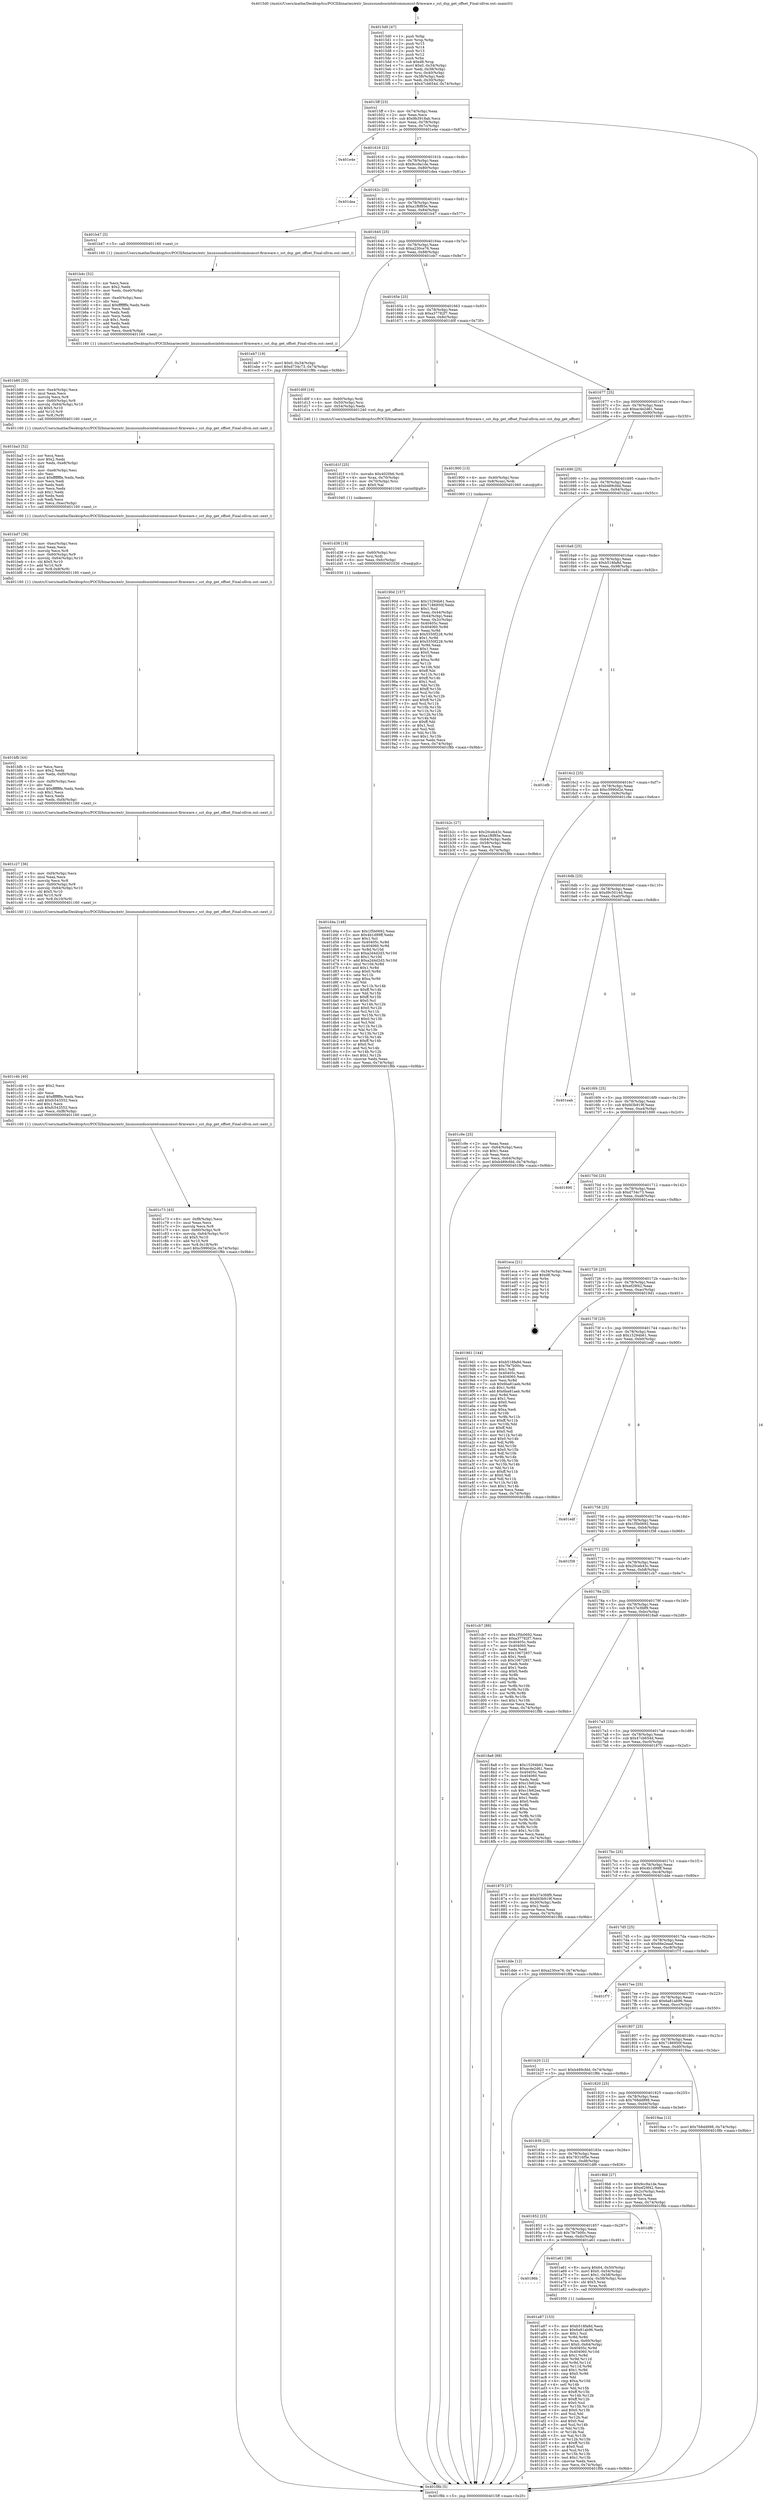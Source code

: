 digraph "0x4015d0" {
  label = "0x4015d0 (/mnt/c/Users/mathe/Desktop/tcc/POCII/binaries/extr_linuxsoundsocintelcommonsst-firmware.c_sst_dsp_get_offset_Final-ollvm.out::main(0))"
  labelloc = "t"
  node[shape=record]

  Entry [label="",width=0.3,height=0.3,shape=circle,fillcolor=black,style=filled]
  "0x4015ff" [label="{
     0x4015ff [23]\l
     | [instrs]\l
     &nbsp;&nbsp;0x4015ff \<+3\>: mov -0x74(%rbp),%eax\l
     &nbsp;&nbsp;0x401602 \<+2\>: mov %eax,%ecx\l
     &nbsp;&nbsp;0x401604 \<+6\>: sub $0x9b3918ab,%ecx\l
     &nbsp;&nbsp;0x40160a \<+3\>: mov %eax,-0x78(%rbp)\l
     &nbsp;&nbsp;0x40160d \<+3\>: mov %ecx,-0x7c(%rbp)\l
     &nbsp;&nbsp;0x401610 \<+6\>: je 0000000000401e4e \<main+0x87e\>\l
  }"]
  "0x401e4e" [label="{
     0x401e4e\l
  }", style=dashed]
  "0x401616" [label="{
     0x401616 [22]\l
     | [instrs]\l
     &nbsp;&nbsp;0x401616 \<+5\>: jmp 000000000040161b \<main+0x4b\>\l
     &nbsp;&nbsp;0x40161b \<+3\>: mov -0x78(%rbp),%eax\l
     &nbsp;&nbsp;0x40161e \<+5\>: sub $0x9cc9a1de,%eax\l
     &nbsp;&nbsp;0x401623 \<+3\>: mov %eax,-0x80(%rbp)\l
     &nbsp;&nbsp;0x401626 \<+6\>: je 0000000000401dea \<main+0x81a\>\l
  }"]
  Exit [label="",width=0.3,height=0.3,shape=circle,fillcolor=black,style=filled,peripheries=2]
  "0x401dea" [label="{
     0x401dea\l
  }", style=dashed]
  "0x40162c" [label="{
     0x40162c [25]\l
     | [instrs]\l
     &nbsp;&nbsp;0x40162c \<+5\>: jmp 0000000000401631 \<main+0x61\>\l
     &nbsp;&nbsp;0x401631 \<+3\>: mov -0x78(%rbp),%eax\l
     &nbsp;&nbsp;0x401634 \<+5\>: sub $0xa1f6f85e,%eax\l
     &nbsp;&nbsp;0x401639 \<+6\>: mov %eax,-0x84(%rbp)\l
     &nbsp;&nbsp;0x40163f \<+6\>: je 0000000000401b47 \<main+0x577\>\l
  }"]
  "0x401d4a" [label="{
     0x401d4a [148]\l
     | [instrs]\l
     &nbsp;&nbsp;0x401d4a \<+5\>: mov $0x1f5b0692,%eax\l
     &nbsp;&nbsp;0x401d4f \<+5\>: mov $0x4b1d99ff,%edx\l
     &nbsp;&nbsp;0x401d54 \<+2\>: mov $0x1,%cl\l
     &nbsp;&nbsp;0x401d56 \<+8\>: mov 0x40405c,%r8d\l
     &nbsp;&nbsp;0x401d5e \<+8\>: mov 0x404060,%r9d\l
     &nbsp;&nbsp;0x401d66 \<+3\>: mov %r8d,%r10d\l
     &nbsp;&nbsp;0x401d69 \<+7\>: sub $0xa2d4d2d3,%r10d\l
     &nbsp;&nbsp;0x401d70 \<+4\>: sub $0x1,%r10d\l
     &nbsp;&nbsp;0x401d74 \<+7\>: add $0xa2d4d2d3,%r10d\l
     &nbsp;&nbsp;0x401d7b \<+4\>: imul %r10d,%r8d\l
     &nbsp;&nbsp;0x401d7f \<+4\>: and $0x1,%r8d\l
     &nbsp;&nbsp;0x401d83 \<+4\>: cmp $0x0,%r8d\l
     &nbsp;&nbsp;0x401d87 \<+4\>: sete %r11b\l
     &nbsp;&nbsp;0x401d8b \<+4\>: cmp $0xa,%r9d\l
     &nbsp;&nbsp;0x401d8f \<+3\>: setl %bl\l
     &nbsp;&nbsp;0x401d92 \<+3\>: mov %r11b,%r14b\l
     &nbsp;&nbsp;0x401d95 \<+4\>: xor $0xff,%r14b\l
     &nbsp;&nbsp;0x401d99 \<+3\>: mov %bl,%r15b\l
     &nbsp;&nbsp;0x401d9c \<+4\>: xor $0xff,%r15b\l
     &nbsp;&nbsp;0x401da0 \<+3\>: xor $0x0,%cl\l
     &nbsp;&nbsp;0x401da3 \<+3\>: mov %r14b,%r12b\l
     &nbsp;&nbsp;0x401da6 \<+4\>: and $0x0,%r12b\l
     &nbsp;&nbsp;0x401daa \<+3\>: and %cl,%r11b\l
     &nbsp;&nbsp;0x401dad \<+3\>: mov %r15b,%r13b\l
     &nbsp;&nbsp;0x401db0 \<+4\>: and $0x0,%r13b\l
     &nbsp;&nbsp;0x401db4 \<+2\>: and %cl,%bl\l
     &nbsp;&nbsp;0x401db6 \<+3\>: or %r11b,%r12b\l
     &nbsp;&nbsp;0x401db9 \<+3\>: or %bl,%r13b\l
     &nbsp;&nbsp;0x401dbc \<+3\>: xor %r13b,%r12b\l
     &nbsp;&nbsp;0x401dbf \<+3\>: or %r15b,%r14b\l
     &nbsp;&nbsp;0x401dc2 \<+4\>: xor $0xff,%r14b\l
     &nbsp;&nbsp;0x401dc6 \<+3\>: or $0x0,%cl\l
     &nbsp;&nbsp;0x401dc9 \<+3\>: and %cl,%r14b\l
     &nbsp;&nbsp;0x401dcc \<+3\>: or %r14b,%r12b\l
     &nbsp;&nbsp;0x401dcf \<+4\>: test $0x1,%r12b\l
     &nbsp;&nbsp;0x401dd3 \<+3\>: cmovne %edx,%eax\l
     &nbsp;&nbsp;0x401dd6 \<+3\>: mov %eax,-0x74(%rbp)\l
     &nbsp;&nbsp;0x401dd9 \<+5\>: jmp 0000000000401f8b \<main+0x9bb\>\l
  }"]
  "0x401b47" [label="{
     0x401b47 [5]\l
     | [instrs]\l
     &nbsp;&nbsp;0x401b47 \<+5\>: call 0000000000401160 \<next_i\>\l
     | [calls]\l
     &nbsp;&nbsp;0x401160 \{1\} (/mnt/c/Users/mathe/Desktop/tcc/POCII/binaries/extr_linuxsoundsocintelcommonsst-firmware.c_sst_dsp_get_offset_Final-ollvm.out::next_i)\l
  }"]
  "0x401645" [label="{
     0x401645 [25]\l
     | [instrs]\l
     &nbsp;&nbsp;0x401645 \<+5\>: jmp 000000000040164a \<main+0x7a\>\l
     &nbsp;&nbsp;0x40164a \<+3\>: mov -0x78(%rbp),%eax\l
     &nbsp;&nbsp;0x40164d \<+5\>: sub $0xa230ce76,%eax\l
     &nbsp;&nbsp;0x401652 \<+6\>: mov %eax,-0x88(%rbp)\l
     &nbsp;&nbsp;0x401658 \<+6\>: je 0000000000401eb7 \<main+0x8e7\>\l
  }"]
  "0x401d38" [label="{
     0x401d38 [18]\l
     | [instrs]\l
     &nbsp;&nbsp;0x401d38 \<+4\>: mov -0x60(%rbp),%rsi\l
     &nbsp;&nbsp;0x401d3c \<+3\>: mov %rsi,%rdi\l
     &nbsp;&nbsp;0x401d3f \<+6\>: mov %eax,-0xfc(%rbp)\l
     &nbsp;&nbsp;0x401d45 \<+5\>: call 0000000000401030 \<free@plt\>\l
     | [calls]\l
     &nbsp;&nbsp;0x401030 \{1\} (unknown)\l
  }"]
  "0x401eb7" [label="{
     0x401eb7 [19]\l
     | [instrs]\l
     &nbsp;&nbsp;0x401eb7 \<+7\>: movl $0x0,-0x34(%rbp)\l
     &nbsp;&nbsp;0x401ebe \<+7\>: movl $0xd734c73,-0x74(%rbp)\l
     &nbsp;&nbsp;0x401ec5 \<+5\>: jmp 0000000000401f8b \<main+0x9bb\>\l
  }"]
  "0x40165e" [label="{
     0x40165e [25]\l
     | [instrs]\l
     &nbsp;&nbsp;0x40165e \<+5\>: jmp 0000000000401663 \<main+0x93\>\l
     &nbsp;&nbsp;0x401663 \<+3\>: mov -0x78(%rbp),%eax\l
     &nbsp;&nbsp;0x401666 \<+5\>: sub $0xa37782f7,%eax\l
     &nbsp;&nbsp;0x40166b \<+6\>: mov %eax,-0x8c(%rbp)\l
     &nbsp;&nbsp;0x401671 \<+6\>: je 0000000000401d0f \<main+0x73f\>\l
  }"]
  "0x401d1f" [label="{
     0x401d1f [25]\l
     | [instrs]\l
     &nbsp;&nbsp;0x401d1f \<+10\>: movabs $0x4020b6,%rdi\l
     &nbsp;&nbsp;0x401d29 \<+4\>: mov %rax,-0x70(%rbp)\l
     &nbsp;&nbsp;0x401d2d \<+4\>: mov -0x70(%rbp),%rsi\l
     &nbsp;&nbsp;0x401d31 \<+2\>: mov $0x0,%al\l
     &nbsp;&nbsp;0x401d33 \<+5\>: call 0000000000401040 \<printf@plt\>\l
     | [calls]\l
     &nbsp;&nbsp;0x401040 \{1\} (unknown)\l
  }"]
  "0x401d0f" [label="{
     0x401d0f [16]\l
     | [instrs]\l
     &nbsp;&nbsp;0x401d0f \<+4\>: mov -0x60(%rbp),%rdi\l
     &nbsp;&nbsp;0x401d13 \<+4\>: mov -0x50(%rbp),%rsi\l
     &nbsp;&nbsp;0x401d17 \<+3\>: mov -0x54(%rbp),%edx\l
     &nbsp;&nbsp;0x401d1a \<+5\>: call 0000000000401240 \<sst_dsp_get_offset\>\l
     | [calls]\l
     &nbsp;&nbsp;0x401240 \{1\} (/mnt/c/Users/mathe/Desktop/tcc/POCII/binaries/extr_linuxsoundsocintelcommonsst-firmware.c_sst_dsp_get_offset_Final-ollvm.out::sst_dsp_get_offset)\l
  }"]
  "0x401677" [label="{
     0x401677 [25]\l
     | [instrs]\l
     &nbsp;&nbsp;0x401677 \<+5\>: jmp 000000000040167c \<main+0xac\>\l
     &nbsp;&nbsp;0x40167c \<+3\>: mov -0x78(%rbp),%eax\l
     &nbsp;&nbsp;0x40167f \<+5\>: sub $0xac4e2d61,%eax\l
     &nbsp;&nbsp;0x401684 \<+6\>: mov %eax,-0x90(%rbp)\l
     &nbsp;&nbsp;0x40168a \<+6\>: je 0000000000401900 \<main+0x330\>\l
  }"]
  "0x401c73" [label="{
     0x401c73 [43]\l
     | [instrs]\l
     &nbsp;&nbsp;0x401c73 \<+6\>: mov -0xf8(%rbp),%ecx\l
     &nbsp;&nbsp;0x401c79 \<+3\>: imul %eax,%ecx\l
     &nbsp;&nbsp;0x401c7c \<+3\>: movslq %ecx,%r8\l
     &nbsp;&nbsp;0x401c7f \<+4\>: mov -0x60(%rbp),%r9\l
     &nbsp;&nbsp;0x401c83 \<+4\>: movslq -0x64(%rbp),%r10\l
     &nbsp;&nbsp;0x401c87 \<+4\>: shl $0x5,%r10\l
     &nbsp;&nbsp;0x401c8b \<+3\>: add %r10,%r9\l
     &nbsp;&nbsp;0x401c8e \<+4\>: mov %r8,0x18(%r9)\l
     &nbsp;&nbsp;0x401c92 \<+7\>: movl $0xc5990d2e,-0x74(%rbp)\l
     &nbsp;&nbsp;0x401c99 \<+5\>: jmp 0000000000401f8b \<main+0x9bb\>\l
  }"]
  "0x401900" [label="{
     0x401900 [13]\l
     | [instrs]\l
     &nbsp;&nbsp;0x401900 \<+4\>: mov -0x40(%rbp),%rax\l
     &nbsp;&nbsp;0x401904 \<+4\>: mov 0x8(%rax),%rdi\l
     &nbsp;&nbsp;0x401908 \<+5\>: call 0000000000401060 \<atoi@plt\>\l
     | [calls]\l
     &nbsp;&nbsp;0x401060 \{1\} (unknown)\l
  }"]
  "0x401690" [label="{
     0x401690 [25]\l
     | [instrs]\l
     &nbsp;&nbsp;0x401690 \<+5\>: jmp 0000000000401695 \<main+0xc5\>\l
     &nbsp;&nbsp;0x401695 \<+3\>: mov -0x78(%rbp),%eax\l
     &nbsp;&nbsp;0x401698 \<+5\>: sub $0xb489cfdd,%eax\l
     &nbsp;&nbsp;0x40169d \<+6\>: mov %eax,-0x94(%rbp)\l
     &nbsp;&nbsp;0x4016a3 \<+6\>: je 0000000000401b2c \<main+0x55c\>\l
  }"]
  "0x401c4b" [label="{
     0x401c4b [40]\l
     | [instrs]\l
     &nbsp;&nbsp;0x401c4b \<+5\>: mov $0x2,%ecx\l
     &nbsp;&nbsp;0x401c50 \<+1\>: cltd\l
     &nbsp;&nbsp;0x401c51 \<+2\>: idiv %ecx\l
     &nbsp;&nbsp;0x401c53 \<+6\>: imul $0xfffffffe,%edx,%ecx\l
     &nbsp;&nbsp;0x401c59 \<+6\>: add $0xfc543552,%ecx\l
     &nbsp;&nbsp;0x401c5f \<+3\>: add $0x1,%ecx\l
     &nbsp;&nbsp;0x401c62 \<+6\>: sub $0xfc543552,%ecx\l
     &nbsp;&nbsp;0x401c68 \<+6\>: mov %ecx,-0xf8(%rbp)\l
     &nbsp;&nbsp;0x401c6e \<+5\>: call 0000000000401160 \<next_i\>\l
     | [calls]\l
     &nbsp;&nbsp;0x401160 \{1\} (/mnt/c/Users/mathe/Desktop/tcc/POCII/binaries/extr_linuxsoundsocintelcommonsst-firmware.c_sst_dsp_get_offset_Final-ollvm.out::next_i)\l
  }"]
  "0x401b2c" [label="{
     0x401b2c [27]\l
     | [instrs]\l
     &nbsp;&nbsp;0x401b2c \<+5\>: mov $0x20ceb43c,%eax\l
     &nbsp;&nbsp;0x401b31 \<+5\>: mov $0xa1f6f85e,%ecx\l
     &nbsp;&nbsp;0x401b36 \<+3\>: mov -0x64(%rbp),%edx\l
     &nbsp;&nbsp;0x401b39 \<+3\>: cmp -0x58(%rbp),%edx\l
     &nbsp;&nbsp;0x401b3c \<+3\>: cmovl %ecx,%eax\l
     &nbsp;&nbsp;0x401b3f \<+3\>: mov %eax,-0x74(%rbp)\l
     &nbsp;&nbsp;0x401b42 \<+5\>: jmp 0000000000401f8b \<main+0x9bb\>\l
  }"]
  "0x4016a9" [label="{
     0x4016a9 [25]\l
     | [instrs]\l
     &nbsp;&nbsp;0x4016a9 \<+5\>: jmp 00000000004016ae \<main+0xde\>\l
     &nbsp;&nbsp;0x4016ae \<+3\>: mov -0x78(%rbp),%eax\l
     &nbsp;&nbsp;0x4016b1 \<+5\>: sub $0xb518fa8d,%eax\l
     &nbsp;&nbsp;0x4016b6 \<+6\>: mov %eax,-0x98(%rbp)\l
     &nbsp;&nbsp;0x4016bc \<+6\>: je 0000000000401efb \<main+0x92b\>\l
  }"]
  "0x401c27" [label="{
     0x401c27 [36]\l
     | [instrs]\l
     &nbsp;&nbsp;0x401c27 \<+6\>: mov -0xf4(%rbp),%ecx\l
     &nbsp;&nbsp;0x401c2d \<+3\>: imul %eax,%ecx\l
     &nbsp;&nbsp;0x401c30 \<+3\>: movslq %ecx,%r8\l
     &nbsp;&nbsp;0x401c33 \<+4\>: mov -0x60(%rbp),%r9\l
     &nbsp;&nbsp;0x401c37 \<+4\>: movslq -0x64(%rbp),%r10\l
     &nbsp;&nbsp;0x401c3b \<+4\>: shl $0x5,%r10\l
     &nbsp;&nbsp;0x401c3f \<+3\>: add %r10,%r9\l
     &nbsp;&nbsp;0x401c42 \<+4\>: mov %r8,0x10(%r9)\l
     &nbsp;&nbsp;0x401c46 \<+5\>: call 0000000000401160 \<next_i\>\l
     | [calls]\l
     &nbsp;&nbsp;0x401160 \{1\} (/mnt/c/Users/mathe/Desktop/tcc/POCII/binaries/extr_linuxsoundsocintelcommonsst-firmware.c_sst_dsp_get_offset_Final-ollvm.out::next_i)\l
  }"]
  "0x401efb" [label="{
     0x401efb\l
  }", style=dashed]
  "0x4016c2" [label="{
     0x4016c2 [25]\l
     | [instrs]\l
     &nbsp;&nbsp;0x4016c2 \<+5\>: jmp 00000000004016c7 \<main+0xf7\>\l
     &nbsp;&nbsp;0x4016c7 \<+3\>: mov -0x78(%rbp),%eax\l
     &nbsp;&nbsp;0x4016ca \<+5\>: sub $0xc5990d2e,%eax\l
     &nbsp;&nbsp;0x4016cf \<+6\>: mov %eax,-0x9c(%rbp)\l
     &nbsp;&nbsp;0x4016d5 \<+6\>: je 0000000000401c9e \<main+0x6ce\>\l
  }"]
  "0x401bfb" [label="{
     0x401bfb [44]\l
     | [instrs]\l
     &nbsp;&nbsp;0x401bfb \<+2\>: xor %ecx,%ecx\l
     &nbsp;&nbsp;0x401bfd \<+5\>: mov $0x2,%edx\l
     &nbsp;&nbsp;0x401c02 \<+6\>: mov %edx,-0xf0(%rbp)\l
     &nbsp;&nbsp;0x401c08 \<+1\>: cltd\l
     &nbsp;&nbsp;0x401c09 \<+6\>: mov -0xf0(%rbp),%esi\l
     &nbsp;&nbsp;0x401c0f \<+2\>: idiv %esi\l
     &nbsp;&nbsp;0x401c11 \<+6\>: imul $0xfffffffe,%edx,%edx\l
     &nbsp;&nbsp;0x401c17 \<+3\>: sub $0x1,%ecx\l
     &nbsp;&nbsp;0x401c1a \<+2\>: sub %ecx,%edx\l
     &nbsp;&nbsp;0x401c1c \<+6\>: mov %edx,-0xf4(%rbp)\l
     &nbsp;&nbsp;0x401c22 \<+5\>: call 0000000000401160 \<next_i\>\l
     | [calls]\l
     &nbsp;&nbsp;0x401160 \{1\} (/mnt/c/Users/mathe/Desktop/tcc/POCII/binaries/extr_linuxsoundsocintelcommonsst-firmware.c_sst_dsp_get_offset_Final-ollvm.out::next_i)\l
  }"]
  "0x401c9e" [label="{
     0x401c9e [25]\l
     | [instrs]\l
     &nbsp;&nbsp;0x401c9e \<+2\>: xor %eax,%eax\l
     &nbsp;&nbsp;0x401ca0 \<+3\>: mov -0x64(%rbp),%ecx\l
     &nbsp;&nbsp;0x401ca3 \<+3\>: sub $0x1,%eax\l
     &nbsp;&nbsp;0x401ca6 \<+2\>: sub %eax,%ecx\l
     &nbsp;&nbsp;0x401ca8 \<+3\>: mov %ecx,-0x64(%rbp)\l
     &nbsp;&nbsp;0x401cab \<+7\>: movl $0xb489cfdd,-0x74(%rbp)\l
     &nbsp;&nbsp;0x401cb2 \<+5\>: jmp 0000000000401f8b \<main+0x9bb\>\l
  }"]
  "0x4016db" [label="{
     0x4016db [25]\l
     | [instrs]\l
     &nbsp;&nbsp;0x4016db \<+5\>: jmp 00000000004016e0 \<main+0x110\>\l
     &nbsp;&nbsp;0x4016e0 \<+3\>: mov -0x78(%rbp),%eax\l
     &nbsp;&nbsp;0x4016e3 \<+5\>: sub $0xd9c5014d,%eax\l
     &nbsp;&nbsp;0x4016e8 \<+6\>: mov %eax,-0xa0(%rbp)\l
     &nbsp;&nbsp;0x4016ee \<+6\>: je 0000000000401eab \<main+0x8db\>\l
  }"]
  "0x401bd7" [label="{
     0x401bd7 [36]\l
     | [instrs]\l
     &nbsp;&nbsp;0x401bd7 \<+6\>: mov -0xec(%rbp),%ecx\l
     &nbsp;&nbsp;0x401bdd \<+3\>: imul %eax,%ecx\l
     &nbsp;&nbsp;0x401be0 \<+3\>: movslq %ecx,%r8\l
     &nbsp;&nbsp;0x401be3 \<+4\>: mov -0x60(%rbp),%r9\l
     &nbsp;&nbsp;0x401be7 \<+4\>: movslq -0x64(%rbp),%r10\l
     &nbsp;&nbsp;0x401beb \<+4\>: shl $0x5,%r10\l
     &nbsp;&nbsp;0x401bef \<+3\>: add %r10,%r9\l
     &nbsp;&nbsp;0x401bf2 \<+4\>: mov %r8,0x8(%r9)\l
     &nbsp;&nbsp;0x401bf6 \<+5\>: call 0000000000401160 \<next_i\>\l
     | [calls]\l
     &nbsp;&nbsp;0x401160 \{1\} (/mnt/c/Users/mathe/Desktop/tcc/POCII/binaries/extr_linuxsoundsocintelcommonsst-firmware.c_sst_dsp_get_offset_Final-ollvm.out::next_i)\l
  }"]
  "0x401eab" [label="{
     0x401eab\l
  }", style=dashed]
  "0x4016f4" [label="{
     0x4016f4 [25]\l
     | [instrs]\l
     &nbsp;&nbsp;0x4016f4 \<+5\>: jmp 00000000004016f9 \<main+0x129\>\l
     &nbsp;&nbsp;0x4016f9 \<+3\>: mov -0x78(%rbp),%eax\l
     &nbsp;&nbsp;0x4016fc \<+5\>: sub $0xfd3b919f,%eax\l
     &nbsp;&nbsp;0x401701 \<+6\>: mov %eax,-0xa4(%rbp)\l
     &nbsp;&nbsp;0x401707 \<+6\>: je 0000000000401890 \<main+0x2c0\>\l
  }"]
  "0x401ba3" [label="{
     0x401ba3 [52]\l
     | [instrs]\l
     &nbsp;&nbsp;0x401ba3 \<+2\>: xor %ecx,%ecx\l
     &nbsp;&nbsp;0x401ba5 \<+5\>: mov $0x2,%edx\l
     &nbsp;&nbsp;0x401baa \<+6\>: mov %edx,-0xe8(%rbp)\l
     &nbsp;&nbsp;0x401bb0 \<+1\>: cltd\l
     &nbsp;&nbsp;0x401bb1 \<+6\>: mov -0xe8(%rbp),%esi\l
     &nbsp;&nbsp;0x401bb7 \<+2\>: idiv %esi\l
     &nbsp;&nbsp;0x401bb9 \<+6\>: imul $0xfffffffe,%edx,%edx\l
     &nbsp;&nbsp;0x401bbf \<+2\>: mov %ecx,%edi\l
     &nbsp;&nbsp;0x401bc1 \<+2\>: sub %edx,%edi\l
     &nbsp;&nbsp;0x401bc3 \<+2\>: mov %ecx,%edx\l
     &nbsp;&nbsp;0x401bc5 \<+3\>: sub $0x1,%edx\l
     &nbsp;&nbsp;0x401bc8 \<+2\>: add %edx,%edi\l
     &nbsp;&nbsp;0x401bca \<+2\>: sub %edi,%ecx\l
     &nbsp;&nbsp;0x401bcc \<+6\>: mov %ecx,-0xec(%rbp)\l
     &nbsp;&nbsp;0x401bd2 \<+5\>: call 0000000000401160 \<next_i\>\l
     | [calls]\l
     &nbsp;&nbsp;0x401160 \{1\} (/mnt/c/Users/mathe/Desktop/tcc/POCII/binaries/extr_linuxsoundsocintelcommonsst-firmware.c_sst_dsp_get_offset_Final-ollvm.out::next_i)\l
  }"]
  "0x401890" [label="{
     0x401890\l
  }", style=dashed]
  "0x40170d" [label="{
     0x40170d [25]\l
     | [instrs]\l
     &nbsp;&nbsp;0x40170d \<+5\>: jmp 0000000000401712 \<main+0x142\>\l
     &nbsp;&nbsp;0x401712 \<+3\>: mov -0x78(%rbp),%eax\l
     &nbsp;&nbsp;0x401715 \<+5\>: sub $0xd734c73,%eax\l
     &nbsp;&nbsp;0x40171a \<+6\>: mov %eax,-0xa8(%rbp)\l
     &nbsp;&nbsp;0x401720 \<+6\>: je 0000000000401eca \<main+0x8fa\>\l
  }"]
  "0x401b80" [label="{
     0x401b80 [35]\l
     | [instrs]\l
     &nbsp;&nbsp;0x401b80 \<+6\>: mov -0xe4(%rbp),%ecx\l
     &nbsp;&nbsp;0x401b86 \<+3\>: imul %eax,%ecx\l
     &nbsp;&nbsp;0x401b89 \<+3\>: movslq %ecx,%r8\l
     &nbsp;&nbsp;0x401b8c \<+4\>: mov -0x60(%rbp),%r9\l
     &nbsp;&nbsp;0x401b90 \<+4\>: movslq -0x64(%rbp),%r10\l
     &nbsp;&nbsp;0x401b94 \<+4\>: shl $0x5,%r10\l
     &nbsp;&nbsp;0x401b98 \<+3\>: add %r10,%r9\l
     &nbsp;&nbsp;0x401b9b \<+3\>: mov %r8,(%r9)\l
     &nbsp;&nbsp;0x401b9e \<+5\>: call 0000000000401160 \<next_i\>\l
     | [calls]\l
     &nbsp;&nbsp;0x401160 \{1\} (/mnt/c/Users/mathe/Desktop/tcc/POCII/binaries/extr_linuxsoundsocintelcommonsst-firmware.c_sst_dsp_get_offset_Final-ollvm.out::next_i)\l
  }"]
  "0x401eca" [label="{
     0x401eca [21]\l
     | [instrs]\l
     &nbsp;&nbsp;0x401eca \<+3\>: mov -0x34(%rbp),%eax\l
     &nbsp;&nbsp;0x401ecd \<+7\>: add $0xd8,%rsp\l
     &nbsp;&nbsp;0x401ed4 \<+1\>: pop %rbx\l
     &nbsp;&nbsp;0x401ed5 \<+2\>: pop %r12\l
     &nbsp;&nbsp;0x401ed7 \<+2\>: pop %r13\l
     &nbsp;&nbsp;0x401ed9 \<+2\>: pop %r14\l
     &nbsp;&nbsp;0x401edb \<+2\>: pop %r15\l
     &nbsp;&nbsp;0x401edd \<+1\>: pop %rbp\l
     &nbsp;&nbsp;0x401ede \<+1\>: ret\l
  }"]
  "0x401726" [label="{
     0x401726 [25]\l
     | [instrs]\l
     &nbsp;&nbsp;0x401726 \<+5\>: jmp 000000000040172b \<main+0x15b\>\l
     &nbsp;&nbsp;0x40172b \<+3\>: mov -0x78(%rbp),%eax\l
     &nbsp;&nbsp;0x40172e \<+5\>: sub $0xef29f42,%eax\l
     &nbsp;&nbsp;0x401733 \<+6\>: mov %eax,-0xac(%rbp)\l
     &nbsp;&nbsp;0x401739 \<+6\>: je 00000000004019d1 \<main+0x401\>\l
  }"]
  "0x401b4c" [label="{
     0x401b4c [52]\l
     | [instrs]\l
     &nbsp;&nbsp;0x401b4c \<+2\>: xor %ecx,%ecx\l
     &nbsp;&nbsp;0x401b4e \<+5\>: mov $0x2,%edx\l
     &nbsp;&nbsp;0x401b53 \<+6\>: mov %edx,-0xe0(%rbp)\l
     &nbsp;&nbsp;0x401b59 \<+1\>: cltd\l
     &nbsp;&nbsp;0x401b5a \<+6\>: mov -0xe0(%rbp),%esi\l
     &nbsp;&nbsp;0x401b60 \<+2\>: idiv %esi\l
     &nbsp;&nbsp;0x401b62 \<+6\>: imul $0xfffffffe,%edx,%edx\l
     &nbsp;&nbsp;0x401b68 \<+2\>: mov %ecx,%edi\l
     &nbsp;&nbsp;0x401b6a \<+2\>: sub %edx,%edi\l
     &nbsp;&nbsp;0x401b6c \<+2\>: mov %ecx,%edx\l
     &nbsp;&nbsp;0x401b6e \<+3\>: sub $0x1,%edx\l
     &nbsp;&nbsp;0x401b71 \<+2\>: add %edx,%edi\l
     &nbsp;&nbsp;0x401b73 \<+2\>: sub %edi,%ecx\l
     &nbsp;&nbsp;0x401b75 \<+6\>: mov %ecx,-0xe4(%rbp)\l
     &nbsp;&nbsp;0x401b7b \<+5\>: call 0000000000401160 \<next_i\>\l
     | [calls]\l
     &nbsp;&nbsp;0x401160 \{1\} (/mnt/c/Users/mathe/Desktop/tcc/POCII/binaries/extr_linuxsoundsocintelcommonsst-firmware.c_sst_dsp_get_offset_Final-ollvm.out::next_i)\l
  }"]
  "0x4019d1" [label="{
     0x4019d1 [144]\l
     | [instrs]\l
     &nbsp;&nbsp;0x4019d1 \<+5\>: mov $0xb518fa8d,%eax\l
     &nbsp;&nbsp;0x4019d6 \<+5\>: mov $0x7fe7b00c,%ecx\l
     &nbsp;&nbsp;0x4019db \<+2\>: mov $0x1,%dl\l
     &nbsp;&nbsp;0x4019dd \<+7\>: mov 0x40405c,%esi\l
     &nbsp;&nbsp;0x4019e4 \<+7\>: mov 0x404060,%edi\l
     &nbsp;&nbsp;0x4019eb \<+3\>: mov %esi,%r8d\l
     &nbsp;&nbsp;0x4019ee \<+7\>: sub $0x6ba81aeb,%r8d\l
     &nbsp;&nbsp;0x4019f5 \<+4\>: sub $0x1,%r8d\l
     &nbsp;&nbsp;0x4019f9 \<+7\>: add $0x6ba81aeb,%r8d\l
     &nbsp;&nbsp;0x401a00 \<+4\>: imul %r8d,%esi\l
     &nbsp;&nbsp;0x401a04 \<+3\>: and $0x1,%esi\l
     &nbsp;&nbsp;0x401a07 \<+3\>: cmp $0x0,%esi\l
     &nbsp;&nbsp;0x401a0a \<+4\>: sete %r9b\l
     &nbsp;&nbsp;0x401a0e \<+3\>: cmp $0xa,%edi\l
     &nbsp;&nbsp;0x401a11 \<+4\>: setl %r10b\l
     &nbsp;&nbsp;0x401a15 \<+3\>: mov %r9b,%r11b\l
     &nbsp;&nbsp;0x401a18 \<+4\>: xor $0xff,%r11b\l
     &nbsp;&nbsp;0x401a1c \<+3\>: mov %r10b,%bl\l
     &nbsp;&nbsp;0x401a1f \<+3\>: xor $0xff,%bl\l
     &nbsp;&nbsp;0x401a22 \<+3\>: xor $0x0,%dl\l
     &nbsp;&nbsp;0x401a25 \<+3\>: mov %r11b,%r14b\l
     &nbsp;&nbsp;0x401a28 \<+4\>: and $0x0,%r14b\l
     &nbsp;&nbsp;0x401a2c \<+3\>: and %dl,%r9b\l
     &nbsp;&nbsp;0x401a2f \<+3\>: mov %bl,%r15b\l
     &nbsp;&nbsp;0x401a32 \<+4\>: and $0x0,%r15b\l
     &nbsp;&nbsp;0x401a36 \<+3\>: and %dl,%r10b\l
     &nbsp;&nbsp;0x401a39 \<+3\>: or %r9b,%r14b\l
     &nbsp;&nbsp;0x401a3c \<+3\>: or %r10b,%r15b\l
     &nbsp;&nbsp;0x401a3f \<+3\>: xor %r15b,%r14b\l
     &nbsp;&nbsp;0x401a42 \<+3\>: or %bl,%r11b\l
     &nbsp;&nbsp;0x401a45 \<+4\>: xor $0xff,%r11b\l
     &nbsp;&nbsp;0x401a49 \<+3\>: or $0x0,%dl\l
     &nbsp;&nbsp;0x401a4c \<+3\>: and %dl,%r11b\l
     &nbsp;&nbsp;0x401a4f \<+3\>: or %r11b,%r14b\l
     &nbsp;&nbsp;0x401a52 \<+4\>: test $0x1,%r14b\l
     &nbsp;&nbsp;0x401a56 \<+3\>: cmovne %ecx,%eax\l
     &nbsp;&nbsp;0x401a59 \<+3\>: mov %eax,-0x74(%rbp)\l
     &nbsp;&nbsp;0x401a5c \<+5\>: jmp 0000000000401f8b \<main+0x9bb\>\l
  }"]
  "0x40173f" [label="{
     0x40173f [25]\l
     | [instrs]\l
     &nbsp;&nbsp;0x40173f \<+5\>: jmp 0000000000401744 \<main+0x174\>\l
     &nbsp;&nbsp;0x401744 \<+3\>: mov -0x78(%rbp),%eax\l
     &nbsp;&nbsp;0x401747 \<+5\>: sub $0x15294b61,%eax\l
     &nbsp;&nbsp;0x40174c \<+6\>: mov %eax,-0xb0(%rbp)\l
     &nbsp;&nbsp;0x401752 \<+6\>: je 0000000000401edf \<main+0x90f\>\l
  }"]
  "0x401a87" [label="{
     0x401a87 [153]\l
     | [instrs]\l
     &nbsp;&nbsp;0x401a87 \<+5\>: mov $0xb518fa8d,%ecx\l
     &nbsp;&nbsp;0x401a8c \<+5\>: mov $0x6a81ab96,%edx\l
     &nbsp;&nbsp;0x401a91 \<+3\>: mov $0x1,%sil\l
     &nbsp;&nbsp;0x401a94 \<+3\>: xor %r8d,%r8d\l
     &nbsp;&nbsp;0x401a97 \<+4\>: mov %rax,-0x60(%rbp)\l
     &nbsp;&nbsp;0x401a9b \<+7\>: movl $0x0,-0x64(%rbp)\l
     &nbsp;&nbsp;0x401aa2 \<+8\>: mov 0x40405c,%r9d\l
     &nbsp;&nbsp;0x401aaa \<+8\>: mov 0x404060,%r10d\l
     &nbsp;&nbsp;0x401ab2 \<+4\>: sub $0x1,%r8d\l
     &nbsp;&nbsp;0x401ab6 \<+3\>: mov %r9d,%r11d\l
     &nbsp;&nbsp;0x401ab9 \<+3\>: add %r8d,%r11d\l
     &nbsp;&nbsp;0x401abc \<+4\>: imul %r11d,%r9d\l
     &nbsp;&nbsp;0x401ac0 \<+4\>: and $0x1,%r9d\l
     &nbsp;&nbsp;0x401ac4 \<+4\>: cmp $0x0,%r9d\l
     &nbsp;&nbsp;0x401ac8 \<+3\>: sete %bl\l
     &nbsp;&nbsp;0x401acb \<+4\>: cmp $0xa,%r10d\l
     &nbsp;&nbsp;0x401acf \<+4\>: setl %r14b\l
     &nbsp;&nbsp;0x401ad3 \<+3\>: mov %bl,%r15b\l
     &nbsp;&nbsp;0x401ad6 \<+4\>: xor $0xff,%r15b\l
     &nbsp;&nbsp;0x401ada \<+3\>: mov %r14b,%r12b\l
     &nbsp;&nbsp;0x401add \<+4\>: xor $0xff,%r12b\l
     &nbsp;&nbsp;0x401ae1 \<+4\>: xor $0x0,%sil\l
     &nbsp;&nbsp;0x401ae5 \<+3\>: mov %r15b,%r13b\l
     &nbsp;&nbsp;0x401ae8 \<+4\>: and $0x0,%r13b\l
     &nbsp;&nbsp;0x401aec \<+3\>: and %sil,%bl\l
     &nbsp;&nbsp;0x401aef \<+3\>: mov %r12b,%al\l
     &nbsp;&nbsp;0x401af2 \<+2\>: and $0x0,%al\l
     &nbsp;&nbsp;0x401af4 \<+3\>: and %sil,%r14b\l
     &nbsp;&nbsp;0x401af7 \<+3\>: or %bl,%r13b\l
     &nbsp;&nbsp;0x401afa \<+3\>: or %r14b,%al\l
     &nbsp;&nbsp;0x401afd \<+3\>: xor %al,%r13b\l
     &nbsp;&nbsp;0x401b00 \<+3\>: or %r12b,%r15b\l
     &nbsp;&nbsp;0x401b03 \<+4\>: xor $0xff,%r15b\l
     &nbsp;&nbsp;0x401b07 \<+4\>: or $0x0,%sil\l
     &nbsp;&nbsp;0x401b0b \<+3\>: and %sil,%r15b\l
     &nbsp;&nbsp;0x401b0e \<+3\>: or %r15b,%r13b\l
     &nbsp;&nbsp;0x401b11 \<+4\>: test $0x1,%r13b\l
     &nbsp;&nbsp;0x401b15 \<+3\>: cmovne %edx,%ecx\l
     &nbsp;&nbsp;0x401b18 \<+3\>: mov %ecx,-0x74(%rbp)\l
     &nbsp;&nbsp;0x401b1b \<+5\>: jmp 0000000000401f8b \<main+0x9bb\>\l
  }"]
  "0x401edf" [label="{
     0x401edf\l
  }", style=dashed]
  "0x401758" [label="{
     0x401758 [25]\l
     | [instrs]\l
     &nbsp;&nbsp;0x401758 \<+5\>: jmp 000000000040175d \<main+0x18d\>\l
     &nbsp;&nbsp;0x40175d \<+3\>: mov -0x78(%rbp),%eax\l
     &nbsp;&nbsp;0x401760 \<+5\>: sub $0x1f5b0692,%eax\l
     &nbsp;&nbsp;0x401765 \<+6\>: mov %eax,-0xb4(%rbp)\l
     &nbsp;&nbsp;0x40176b \<+6\>: je 0000000000401f38 \<main+0x968\>\l
  }"]
  "0x40186b" [label="{
     0x40186b\l
  }", style=dashed]
  "0x401f38" [label="{
     0x401f38\l
  }", style=dashed]
  "0x401771" [label="{
     0x401771 [25]\l
     | [instrs]\l
     &nbsp;&nbsp;0x401771 \<+5\>: jmp 0000000000401776 \<main+0x1a6\>\l
     &nbsp;&nbsp;0x401776 \<+3\>: mov -0x78(%rbp),%eax\l
     &nbsp;&nbsp;0x401779 \<+5\>: sub $0x20ceb43c,%eax\l
     &nbsp;&nbsp;0x40177e \<+6\>: mov %eax,-0xb8(%rbp)\l
     &nbsp;&nbsp;0x401784 \<+6\>: je 0000000000401cb7 \<main+0x6e7\>\l
  }"]
  "0x401a61" [label="{
     0x401a61 [38]\l
     | [instrs]\l
     &nbsp;&nbsp;0x401a61 \<+8\>: movq $0x64,-0x50(%rbp)\l
     &nbsp;&nbsp;0x401a69 \<+7\>: movl $0x0,-0x54(%rbp)\l
     &nbsp;&nbsp;0x401a70 \<+7\>: movl $0x1,-0x58(%rbp)\l
     &nbsp;&nbsp;0x401a77 \<+4\>: movslq -0x58(%rbp),%rax\l
     &nbsp;&nbsp;0x401a7b \<+4\>: shl $0x5,%rax\l
     &nbsp;&nbsp;0x401a7f \<+3\>: mov %rax,%rdi\l
     &nbsp;&nbsp;0x401a82 \<+5\>: call 0000000000401050 \<malloc@plt\>\l
     | [calls]\l
     &nbsp;&nbsp;0x401050 \{1\} (unknown)\l
  }"]
  "0x401cb7" [label="{
     0x401cb7 [88]\l
     | [instrs]\l
     &nbsp;&nbsp;0x401cb7 \<+5\>: mov $0x1f5b0692,%eax\l
     &nbsp;&nbsp;0x401cbc \<+5\>: mov $0xa37782f7,%ecx\l
     &nbsp;&nbsp;0x401cc1 \<+7\>: mov 0x40405c,%edx\l
     &nbsp;&nbsp;0x401cc8 \<+7\>: mov 0x404060,%esi\l
     &nbsp;&nbsp;0x401ccf \<+2\>: mov %edx,%edi\l
     &nbsp;&nbsp;0x401cd1 \<+6\>: add $0x10672857,%edi\l
     &nbsp;&nbsp;0x401cd7 \<+3\>: sub $0x1,%edi\l
     &nbsp;&nbsp;0x401cda \<+6\>: sub $0x10672857,%edi\l
     &nbsp;&nbsp;0x401ce0 \<+3\>: imul %edi,%edx\l
     &nbsp;&nbsp;0x401ce3 \<+3\>: and $0x1,%edx\l
     &nbsp;&nbsp;0x401ce6 \<+3\>: cmp $0x0,%edx\l
     &nbsp;&nbsp;0x401ce9 \<+4\>: sete %r8b\l
     &nbsp;&nbsp;0x401ced \<+3\>: cmp $0xa,%esi\l
     &nbsp;&nbsp;0x401cf0 \<+4\>: setl %r9b\l
     &nbsp;&nbsp;0x401cf4 \<+3\>: mov %r8b,%r10b\l
     &nbsp;&nbsp;0x401cf7 \<+3\>: and %r9b,%r10b\l
     &nbsp;&nbsp;0x401cfa \<+3\>: xor %r9b,%r8b\l
     &nbsp;&nbsp;0x401cfd \<+3\>: or %r8b,%r10b\l
     &nbsp;&nbsp;0x401d00 \<+4\>: test $0x1,%r10b\l
     &nbsp;&nbsp;0x401d04 \<+3\>: cmovne %ecx,%eax\l
     &nbsp;&nbsp;0x401d07 \<+3\>: mov %eax,-0x74(%rbp)\l
     &nbsp;&nbsp;0x401d0a \<+5\>: jmp 0000000000401f8b \<main+0x9bb\>\l
  }"]
  "0x40178a" [label="{
     0x40178a [25]\l
     | [instrs]\l
     &nbsp;&nbsp;0x40178a \<+5\>: jmp 000000000040178f \<main+0x1bf\>\l
     &nbsp;&nbsp;0x40178f \<+3\>: mov -0x78(%rbp),%eax\l
     &nbsp;&nbsp;0x401792 \<+5\>: sub $0x37e3fdf9,%eax\l
     &nbsp;&nbsp;0x401797 \<+6\>: mov %eax,-0xbc(%rbp)\l
     &nbsp;&nbsp;0x40179d \<+6\>: je 00000000004018a8 \<main+0x2d8\>\l
  }"]
  "0x401852" [label="{
     0x401852 [25]\l
     | [instrs]\l
     &nbsp;&nbsp;0x401852 \<+5\>: jmp 0000000000401857 \<main+0x287\>\l
     &nbsp;&nbsp;0x401857 \<+3\>: mov -0x78(%rbp),%eax\l
     &nbsp;&nbsp;0x40185a \<+5\>: sub $0x7fe7b00c,%eax\l
     &nbsp;&nbsp;0x40185f \<+6\>: mov %eax,-0xdc(%rbp)\l
     &nbsp;&nbsp;0x401865 \<+6\>: je 0000000000401a61 \<main+0x491\>\l
  }"]
  "0x4018a8" [label="{
     0x4018a8 [88]\l
     | [instrs]\l
     &nbsp;&nbsp;0x4018a8 \<+5\>: mov $0x15294b61,%eax\l
     &nbsp;&nbsp;0x4018ad \<+5\>: mov $0xac4e2d61,%ecx\l
     &nbsp;&nbsp;0x4018b2 \<+7\>: mov 0x40405c,%edx\l
     &nbsp;&nbsp;0x4018b9 \<+7\>: mov 0x404060,%esi\l
     &nbsp;&nbsp;0x4018c0 \<+2\>: mov %edx,%edi\l
     &nbsp;&nbsp;0x4018c2 \<+6\>: add $0xc1fe62ea,%edi\l
     &nbsp;&nbsp;0x4018c8 \<+3\>: sub $0x1,%edi\l
     &nbsp;&nbsp;0x4018cb \<+6\>: sub $0xc1fe62ea,%edi\l
     &nbsp;&nbsp;0x4018d1 \<+3\>: imul %edi,%edx\l
     &nbsp;&nbsp;0x4018d4 \<+3\>: and $0x1,%edx\l
     &nbsp;&nbsp;0x4018d7 \<+3\>: cmp $0x0,%edx\l
     &nbsp;&nbsp;0x4018da \<+4\>: sete %r8b\l
     &nbsp;&nbsp;0x4018de \<+3\>: cmp $0xa,%esi\l
     &nbsp;&nbsp;0x4018e1 \<+4\>: setl %r9b\l
     &nbsp;&nbsp;0x4018e5 \<+3\>: mov %r8b,%r10b\l
     &nbsp;&nbsp;0x4018e8 \<+3\>: and %r9b,%r10b\l
     &nbsp;&nbsp;0x4018eb \<+3\>: xor %r9b,%r8b\l
     &nbsp;&nbsp;0x4018ee \<+3\>: or %r8b,%r10b\l
     &nbsp;&nbsp;0x4018f1 \<+4\>: test $0x1,%r10b\l
     &nbsp;&nbsp;0x4018f5 \<+3\>: cmovne %ecx,%eax\l
     &nbsp;&nbsp;0x4018f8 \<+3\>: mov %eax,-0x74(%rbp)\l
     &nbsp;&nbsp;0x4018fb \<+5\>: jmp 0000000000401f8b \<main+0x9bb\>\l
  }"]
  "0x4017a3" [label="{
     0x4017a3 [25]\l
     | [instrs]\l
     &nbsp;&nbsp;0x4017a3 \<+5\>: jmp 00000000004017a8 \<main+0x1d8\>\l
     &nbsp;&nbsp;0x4017a8 \<+3\>: mov -0x78(%rbp),%eax\l
     &nbsp;&nbsp;0x4017ab \<+5\>: sub $0x47cb654d,%eax\l
     &nbsp;&nbsp;0x4017b0 \<+6\>: mov %eax,-0xc0(%rbp)\l
     &nbsp;&nbsp;0x4017b6 \<+6\>: je 0000000000401875 \<main+0x2a5\>\l
  }"]
  "0x401df6" [label="{
     0x401df6\l
  }", style=dashed]
  "0x401875" [label="{
     0x401875 [27]\l
     | [instrs]\l
     &nbsp;&nbsp;0x401875 \<+5\>: mov $0x37e3fdf9,%eax\l
     &nbsp;&nbsp;0x40187a \<+5\>: mov $0xfd3b919f,%ecx\l
     &nbsp;&nbsp;0x40187f \<+3\>: mov -0x30(%rbp),%edx\l
     &nbsp;&nbsp;0x401882 \<+3\>: cmp $0x2,%edx\l
     &nbsp;&nbsp;0x401885 \<+3\>: cmovne %ecx,%eax\l
     &nbsp;&nbsp;0x401888 \<+3\>: mov %eax,-0x74(%rbp)\l
     &nbsp;&nbsp;0x40188b \<+5\>: jmp 0000000000401f8b \<main+0x9bb\>\l
  }"]
  "0x4017bc" [label="{
     0x4017bc [25]\l
     | [instrs]\l
     &nbsp;&nbsp;0x4017bc \<+5\>: jmp 00000000004017c1 \<main+0x1f1\>\l
     &nbsp;&nbsp;0x4017c1 \<+3\>: mov -0x78(%rbp),%eax\l
     &nbsp;&nbsp;0x4017c4 \<+5\>: sub $0x4b1d99ff,%eax\l
     &nbsp;&nbsp;0x4017c9 \<+6\>: mov %eax,-0xc4(%rbp)\l
     &nbsp;&nbsp;0x4017cf \<+6\>: je 0000000000401dde \<main+0x80e\>\l
  }"]
  "0x401f8b" [label="{
     0x401f8b [5]\l
     | [instrs]\l
     &nbsp;&nbsp;0x401f8b \<+5\>: jmp 00000000004015ff \<main+0x2f\>\l
  }"]
  "0x4015d0" [label="{
     0x4015d0 [47]\l
     | [instrs]\l
     &nbsp;&nbsp;0x4015d0 \<+1\>: push %rbp\l
     &nbsp;&nbsp;0x4015d1 \<+3\>: mov %rsp,%rbp\l
     &nbsp;&nbsp;0x4015d4 \<+2\>: push %r15\l
     &nbsp;&nbsp;0x4015d6 \<+2\>: push %r14\l
     &nbsp;&nbsp;0x4015d8 \<+2\>: push %r13\l
     &nbsp;&nbsp;0x4015da \<+2\>: push %r12\l
     &nbsp;&nbsp;0x4015dc \<+1\>: push %rbx\l
     &nbsp;&nbsp;0x4015dd \<+7\>: sub $0xd8,%rsp\l
     &nbsp;&nbsp;0x4015e4 \<+7\>: movl $0x0,-0x34(%rbp)\l
     &nbsp;&nbsp;0x4015eb \<+3\>: mov %edi,-0x38(%rbp)\l
     &nbsp;&nbsp;0x4015ee \<+4\>: mov %rsi,-0x40(%rbp)\l
     &nbsp;&nbsp;0x4015f2 \<+3\>: mov -0x38(%rbp),%edi\l
     &nbsp;&nbsp;0x4015f5 \<+3\>: mov %edi,-0x30(%rbp)\l
     &nbsp;&nbsp;0x4015f8 \<+7\>: movl $0x47cb654d,-0x74(%rbp)\l
  }"]
  "0x40190d" [label="{
     0x40190d [157]\l
     | [instrs]\l
     &nbsp;&nbsp;0x40190d \<+5\>: mov $0x15294b61,%ecx\l
     &nbsp;&nbsp;0x401912 \<+5\>: mov $0x7186950f,%edx\l
     &nbsp;&nbsp;0x401917 \<+3\>: mov $0x1,%sil\l
     &nbsp;&nbsp;0x40191a \<+3\>: mov %eax,-0x44(%rbp)\l
     &nbsp;&nbsp;0x40191d \<+3\>: mov -0x44(%rbp),%eax\l
     &nbsp;&nbsp;0x401920 \<+3\>: mov %eax,-0x2c(%rbp)\l
     &nbsp;&nbsp;0x401923 \<+7\>: mov 0x40405c,%eax\l
     &nbsp;&nbsp;0x40192a \<+8\>: mov 0x404060,%r8d\l
     &nbsp;&nbsp;0x401932 \<+3\>: mov %eax,%r9d\l
     &nbsp;&nbsp;0x401935 \<+7\>: sub $0x5550f228,%r9d\l
     &nbsp;&nbsp;0x40193c \<+4\>: sub $0x1,%r9d\l
     &nbsp;&nbsp;0x401940 \<+7\>: add $0x5550f228,%r9d\l
     &nbsp;&nbsp;0x401947 \<+4\>: imul %r9d,%eax\l
     &nbsp;&nbsp;0x40194b \<+3\>: and $0x1,%eax\l
     &nbsp;&nbsp;0x40194e \<+3\>: cmp $0x0,%eax\l
     &nbsp;&nbsp;0x401951 \<+4\>: sete %r10b\l
     &nbsp;&nbsp;0x401955 \<+4\>: cmp $0xa,%r8d\l
     &nbsp;&nbsp;0x401959 \<+4\>: setl %r11b\l
     &nbsp;&nbsp;0x40195d \<+3\>: mov %r10b,%bl\l
     &nbsp;&nbsp;0x401960 \<+3\>: xor $0xff,%bl\l
     &nbsp;&nbsp;0x401963 \<+3\>: mov %r11b,%r14b\l
     &nbsp;&nbsp;0x401966 \<+4\>: xor $0xff,%r14b\l
     &nbsp;&nbsp;0x40196a \<+4\>: xor $0x1,%sil\l
     &nbsp;&nbsp;0x40196e \<+3\>: mov %bl,%r15b\l
     &nbsp;&nbsp;0x401971 \<+4\>: and $0xff,%r15b\l
     &nbsp;&nbsp;0x401975 \<+3\>: and %sil,%r10b\l
     &nbsp;&nbsp;0x401978 \<+3\>: mov %r14b,%r12b\l
     &nbsp;&nbsp;0x40197b \<+4\>: and $0xff,%r12b\l
     &nbsp;&nbsp;0x40197f \<+3\>: and %sil,%r11b\l
     &nbsp;&nbsp;0x401982 \<+3\>: or %r10b,%r15b\l
     &nbsp;&nbsp;0x401985 \<+3\>: or %r11b,%r12b\l
     &nbsp;&nbsp;0x401988 \<+3\>: xor %r12b,%r15b\l
     &nbsp;&nbsp;0x40198b \<+3\>: or %r14b,%bl\l
     &nbsp;&nbsp;0x40198e \<+3\>: xor $0xff,%bl\l
     &nbsp;&nbsp;0x401991 \<+4\>: or $0x1,%sil\l
     &nbsp;&nbsp;0x401995 \<+3\>: and %sil,%bl\l
     &nbsp;&nbsp;0x401998 \<+3\>: or %bl,%r15b\l
     &nbsp;&nbsp;0x40199b \<+4\>: test $0x1,%r15b\l
     &nbsp;&nbsp;0x40199f \<+3\>: cmovne %edx,%ecx\l
     &nbsp;&nbsp;0x4019a2 \<+3\>: mov %ecx,-0x74(%rbp)\l
     &nbsp;&nbsp;0x4019a5 \<+5\>: jmp 0000000000401f8b \<main+0x9bb\>\l
  }"]
  "0x401839" [label="{
     0x401839 [25]\l
     | [instrs]\l
     &nbsp;&nbsp;0x401839 \<+5\>: jmp 000000000040183e \<main+0x26e\>\l
     &nbsp;&nbsp;0x40183e \<+3\>: mov -0x78(%rbp),%eax\l
     &nbsp;&nbsp;0x401841 \<+5\>: sub $0x78316f5e,%eax\l
     &nbsp;&nbsp;0x401846 \<+6\>: mov %eax,-0xd8(%rbp)\l
     &nbsp;&nbsp;0x40184c \<+6\>: je 0000000000401df6 \<main+0x826\>\l
  }"]
  "0x401dde" [label="{
     0x401dde [12]\l
     | [instrs]\l
     &nbsp;&nbsp;0x401dde \<+7\>: movl $0xa230ce76,-0x74(%rbp)\l
     &nbsp;&nbsp;0x401de5 \<+5\>: jmp 0000000000401f8b \<main+0x9bb\>\l
  }"]
  "0x4017d5" [label="{
     0x4017d5 [25]\l
     | [instrs]\l
     &nbsp;&nbsp;0x4017d5 \<+5\>: jmp 00000000004017da \<main+0x20a\>\l
     &nbsp;&nbsp;0x4017da \<+3\>: mov -0x78(%rbp),%eax\l
     &nbsp;&nbsp;0x4017dd \<+5\>: sub $0x66e2eaaf,%eax\l
     &nbsp;&nbsp;0x4017e2 \<+6\>: mov %eax,-0xc8(%rbp)\l
     &nbsp;&nbsp;0x4017e8 \<+6\>: je 0000000000401f7f \<main+0x9af\>\l
  }"]
  "0x4019b6" [label="{
     0x4019b6 [27]\l
     | [instrs]\l
     &nbsp;&nbsp;0x4019b6 \<+5\>: mov $0x9cc9a1de,%eax\l
     &nbsp;&nbsp;0x4019bb \<+5\>: mov $0xef29f42,%ecx\l
     &nbsp;&nbsp;0x4019c0 \<+3\>: mov -0x2c(%rbp),%edx\l
     &nbsp;&nbsp;0x4019c3 \<+3\>: cmp $0x0,%edx\l
     &nbsp;&nbsp;0x4019c6 \<+3\>: cmove %ecx,%eax\l
     &nbsp;&nbsp;0x4019c9 \<+3\>: mov %eax,-0x74(%rbp)\l
     &nbsp;&nbsp;0x4019cc \<+5\>: jmp 0000000000401f8b \<main+0x9bb\>\l
  }"]
  "0x401f7f" [label="{
     0x401f7f\l
  }", style=dashed]
  "0x4017ee" [label="{
     0x4017ee [25]\l
     | [instrs]\l
     &nbsp;&nbsp;0x4017ee \<+5\>: jmp 00000000004017f3 \<main+0x223\>\l
     &nbsp;&nbsp;0x4017f3 \<+3\>: mov -0x78(%rbp),%eax\l
     &nbsp;&nbsp;0x4017f6 \<+5\>: sub $0x6a81ab96,%eax\l
     &nbsp;&nbsp;0x4017fb \<+6\>: mov %eax,-0xcc(%rbp)\l
     &nbsp;&nbsp;0x401801 \<+6\>: je 0000000000401b20 \<main+0x550\>\l
  }"]
  "0x401820" [label="{
     0x401820 [25]\l
     | [instrs]\l
     &nbsp;&nbsp;0x401820 \<+5\>: jmp 0000000000401825 \<main+0x255\>\l
     &nbsp;&nbsp;0x401825 \<+3\>: mov -0x78(%rbp),%eax\l
     &nbsp;&nbsp;0x401828 \<+5\>: sub $0x768dd998,%eax\l
     &nbsp;&nbsp;0x40182d \<+6\>: mov %eax,-0xd4(%rbp)\l
     &nbsp;&nbsp;0x401833 \<+6\>: je 00000000004019b6 \<main+0x3e6\>\l
  }"]
  "0x401b20" [label="{
     0x401b20 [12]\l
     | [instrs]\l
     &nbsp;&nbsp;0x401b20 \<+7\>: movl $0xb489cfdd,-0x74(%rbp)\l
     &nbsp;&nbsp;0x401b27 \<+5\>: jmp 0000000000401f8b \<main+0x9bb\>\l
  }"]
  "0x401807" [label="{
     0x401807 [25]\l
     | [instrs]\l
     &nbsp;&nbsp;0x401807 \<+5\>: jmp 000000000040180c \<main+0x23c\>\l
     &nbsp;&nbsp;0x40180c \<+3\>: mov -0x78(%rbp),%eax\l
     &nbsp;&nbsp;0x40180f \<+5\>: sub $0x7186950f,%eax\l
     &nbsp;&nbsp;0x401814 \<+6\>: mov %eax,-0xd0(%rbp)\l
     &nbsp;&nbsp;0x40181a \<+6\>: je 00000000004019aa \<main+0x3da\>\l
  }"]
  "0x4019aa" [label="{
     0x4019aa [12]\l
     | [instrs]\l
     &nbsp;&nbsp;0x4019aa \<+7\>: movl $0x768dd998,-0x74(%rbp)\l
     &nbsp;&nbsp;0x4019b1 \<+5\>: jmp 0000000000401f8b \<main+0x9bb\>\l
  }"]
  Entry -> "0x4015d0" [label=" 1"]
  "0x4015ff" -> "0x401e4e" [label=" 0"]
  "0x4015ff" -> "0x401616" [label=" 17"]
  "0x401eca" -> Exit [label=" 1"]
  "0x401616" -> "0x401dea" [label=" 0"]
  "0x401616" -> "0x40162c" [label=" 17"]
  "0x401eb7" -> "0x401f8b" [label=" 1"]
  "0x40162c" -> "0x401b47" [label=" 1"]
  "0x40162c" -> "0x401645" [label=" 16"]
  "0x401dde" -> "0x401f8b" [label=" 1"]
  "0x401645" -> "0x401eb7" [label=" 1"]
  "0x401645" -> "0x40165e" [label=" 15"]
  "0x401d4a" -> "0x401f8b" [label=" 1"]
  "0x40165e" -> "0x401d0f" [label=" 1"]
  "0x40165e" -> "0x401677" [label=" 14"]
  "0x401d38" -> "0x401d4a" [label=" 1"]
  "0x401677" -> "0x401900" [label=" 1"]
  "0x401677" -> "0x401690" [label=" 13"]
  "0x401d1f" -> "0x401d38" [label=" 1"]
  "0x401690" -> "0x401b2c" [label=" 2"]
  "0x401690" -> "0x4016a9" [label=" 11"]
  "0x401d0f" -> "0x401d1f" [label=" 1"]
  "0x4016a9" -> "0x401efb" [label=" 0"]
  "0x4016a9" -> "0x4016c2" [label=" 11"]
  "0x401cb7" -> "0x401f8b" [label=" 1"]
  "0x4016c2" -> "0x401c9e" [label=" 1"]
  "0x4016c2" -> "0x4016db" [label=" 10"]
  "0x401c9e" -> "0x401f8b" [label=" 1"]
  "0x4016db" -> "0x401eab" [label=" 0"]
  "0x4016db" -> "0x4016f4" [label=" 10"]
  "0x401c73" -> "0x401f8b" [label=" 1"]
  "0x4016f4" -> "0x401890" [label=" 0"]
  "0x4016f4" -> "0x40170d" [label=" 10"]
  "0x401c4b" -> "0x401c73" [label=" 1"]
  "0x40170d" -> "0x401eca" [label=" 1"]
  "0x40170d" -> "0x401726" [label=" 9"]
  "0x401c27" -> "0x401c4b" [label=" 1"]
  "0x401726" -> "0x4019d1" [label=" 1"]
  "0x401726" -> "0x40173f" [label=" 8"]
  "0x401bfb" -> "0x401c27" [label=" 1"]
  "0x40173f" -> "0x401edf" [label=" 0"]
  "0x40173f" -> "0x401758" [label=" 8"]
  "0x401bd7" -> "0x401bfb" [label=" 1"]
  "0x401758" -> "0x401f38" [label=" 0"]
  "0x401758" -> "0x401771" [label=" 8"]
  "0x401ba3" -> "0x401bd7" [label=" 1"]
  "0x401771" -> "0x401cb7" [label=" 1"]
  "0x401771" -> "0x40178a" [label=" 7"]
  "0x401b80" -> "0x401ba3" [label=" 1"]
  "0x40178a" -> "0x4018a8" [label=" 1"]
  "0x40178a" -> "0x4017a3" [label=" 6"]
  "0x401b47" -> "0x401b4c" [label=" 1"]
  "0x4017a3" -> "0x401875" [label=" 1"]
  "0x4017a3" -> "0x4017bc" [label=" 5"]
  "0x401875" -> "0x401f8b" [label=" 1"]
  "0x4015d0" -> "0x4015ff" [label=" 1"]
  "0x401f8b" -> "0x4015ff" [label=" 16"]
  "0x4018a8" -> "0x401f8b" [label=" 1"]
  "0x401900" -> "0x40190d" [label=" 1"]
  "0x40190d" -> "0x401f8b" [label=" 1"]
  "0x401b2c" -> "0x401f8b" [label=" 2"]
  "0x4017bc" -> "0x401dde" [label=" 1"]
  "0x4017bc" -> "0x4017d5" [label=" 4"]
  "0x401a87" -> "0x401f8b" [label=" 1"]
  "0x4017d5" -> "0x401f7f" [label=" 0"]
  "0x4017d5" -> "0x4017ee" [label=" 4"]
  "0x401a61" -> "0x401a87" [label=" 1"]
  "0x4017ee" -> "0x401b20" [label=" 1"]
  "0x4017ee" -> "0x401807" [label=" 3"]
  "0x401852" -> "0x401a61" [label=" 1"]
  "0x401807" -> "0x4019aa" [label=" 1"]
  "0x401807" -> "0x401820" [label=" 2"]
  "0x4019aa" -> "0x401f8b" [label=" 1"]
  "0x401852" -> "0x40186b" [label=" 0"]
  "0x401820" -> "0x4019b6" [label=" 1"]
  "0x401820" -> "0x401839" [label=" 1"]
  "0x4019b6" -> "0x401f8b" [label=" 1"]
  "0x4019d1" -> "0x401f8b" [label=" 1"]
  "0x401b20" -> "0x401f8b" [label=" 1"]
  "0x401839" -> "0x401df6" [label=" 0"]
  "0x401839" -> "0x401852" [label=" 1"]
  "0x401b4c" -> "0x401b80" [label=" 1"]
}
